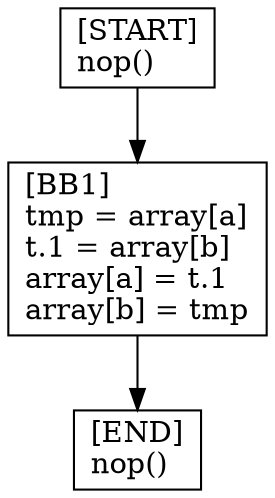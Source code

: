 digraph {
  node [shape=box]
  END [label="[END]\lnop()\l"];
  START [label="[START]\lnop()\l"];
  BB1 [label="[BB1]\ltmp = array[a]\lt.1 = array[b]\larray[a] = t.1\larray[b] = tmp\l"];
  START -> BB1;
  BB1 -> END;
}
